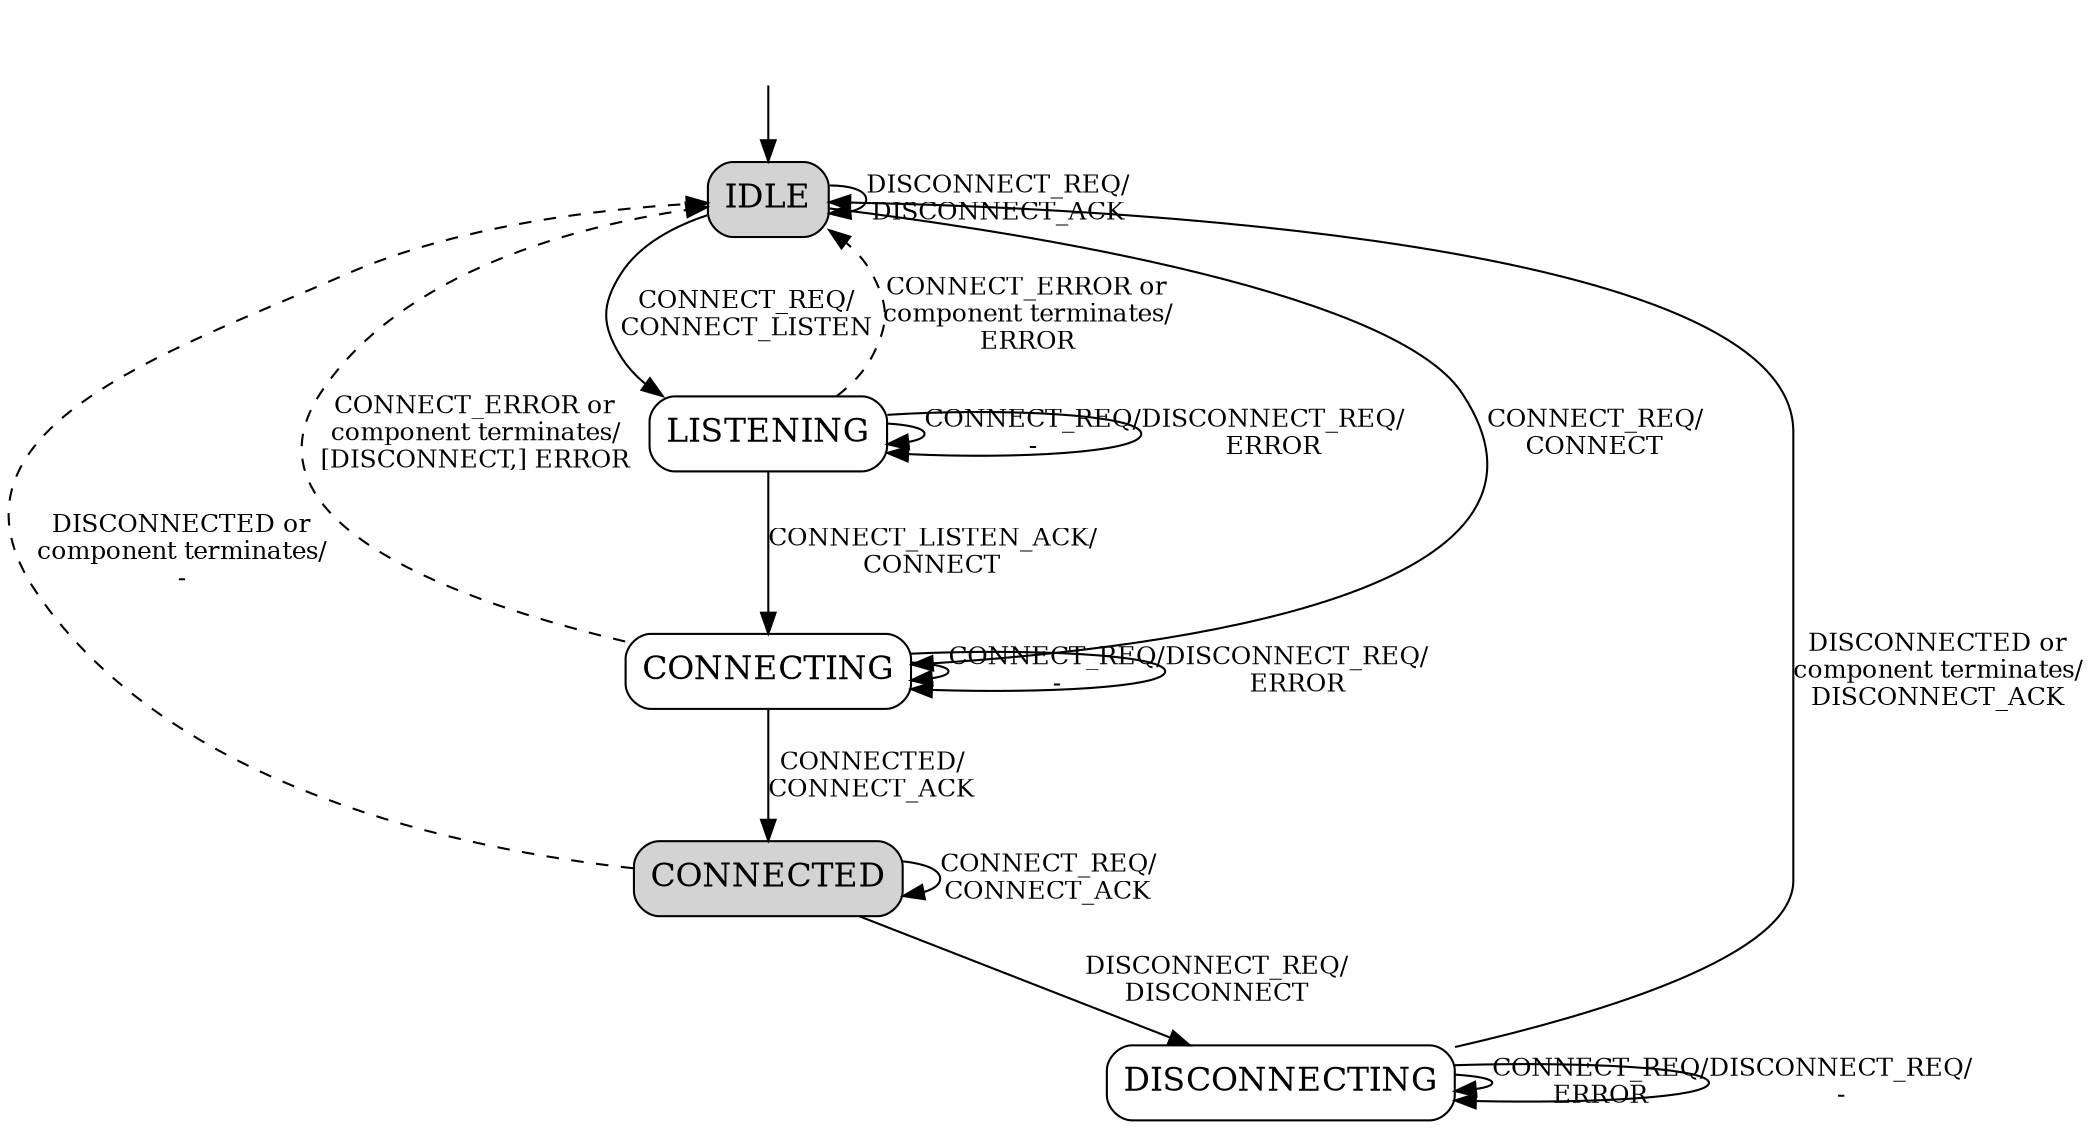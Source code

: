 ///////////////////////////////////////////////////////////////////////////////
// Copyright (c) 2000-2020 Ericsson Telecom AB
// All rights reserved. This program and the accompanying materials
// are made available under the terms of the Eclipse Public License v2.0
// which accompanies this distribution, and is available at
// https://www.eclipse.org/org/documents/epl-2.0/EPL-2.0.html
///////////////////////////////////////////////////////////////////////////////
/* state machine of port connections as seen by the MC */

digraph state_mach_conn_mc {
  // states
  node [fontsize=16];
  // start state (invisible)
  START [style=invis];

  // durable states
  node[shape=box,style="filled,rounded"];
  IDLE;
  CONNECTED;

  // transient states
  node[shape=box,style=rounded];
  LISTENING;
  CONNECTING;
  DISCONNECTING;

  // edges
  edge [fontsize=12];
  START -> IDLE [arrowtail=odot];

  // state transitions for connect() operation
  IDLE -> LISTENING [label="CONNECT_REQ/\nCONNECT_LISTEN"];
  IDLE -> CONNECTING [label="CONNECT_REQ/\nCONNECT"];
  LISTENING -> CONNECTING [label="CONNECT_LISTEN_ACK/\nCONNECT"];
  CONNECTING -> CONNECTED [label="CONNECTED/\nCONNECT_ACK"];
  CONNECTED -> CONNECTED [label="CONNECT_REQ/\nCONNECT_ACK"];
  LISTENING -> LISTENING [label="CONNECT_REQ/\n-"];
  CONNECTING -> CONNECTING [label="CONNECT_REQ/\n-"];
  DISCONNECTING -> DISCONNECTING [label="CONNECT_REQ/\nERROR"];

  // state transitions for disconnect() operation
  CONNECTED -> DISCONNECTING [label="DISCONNECT_REQ/\nDISCONNECT"];
  DISCONNECTING -> IDLE [label="DISCONNECTED or\ncomponent terminates/\nDISCONNECT_ACK"];
  IDLE -> IDLE [label="DISCONNECT_REQ/\nDISCONNECT_ACK"];
  LISTENING -> LISTENING [label="DISCONNECT_REQ/\nERROR"];
  CONNECTING -> CONNECTING [label="DISCONNECT_REQ/\nERROR"];
  DISCONNECTING -> DISCONNECTING [label="DISCONNECT_REQ/\n-"];

  // handling of connection-related errors
  edge [fontsize=12,style=dashed];
  LISTENING -> IDLE [label="CONNECT_ERROR or\ncomponent terminates/\nERROR"];
  CONNECTING -> IDLE [label="CONNECT_ERROR or\ncomponent terminates/\n[DISCONNECT,] ERROR"];
  CONNECTED -> IDLE [label="DISCONNECTED or\ncomponent terminates/\n-"];
}
